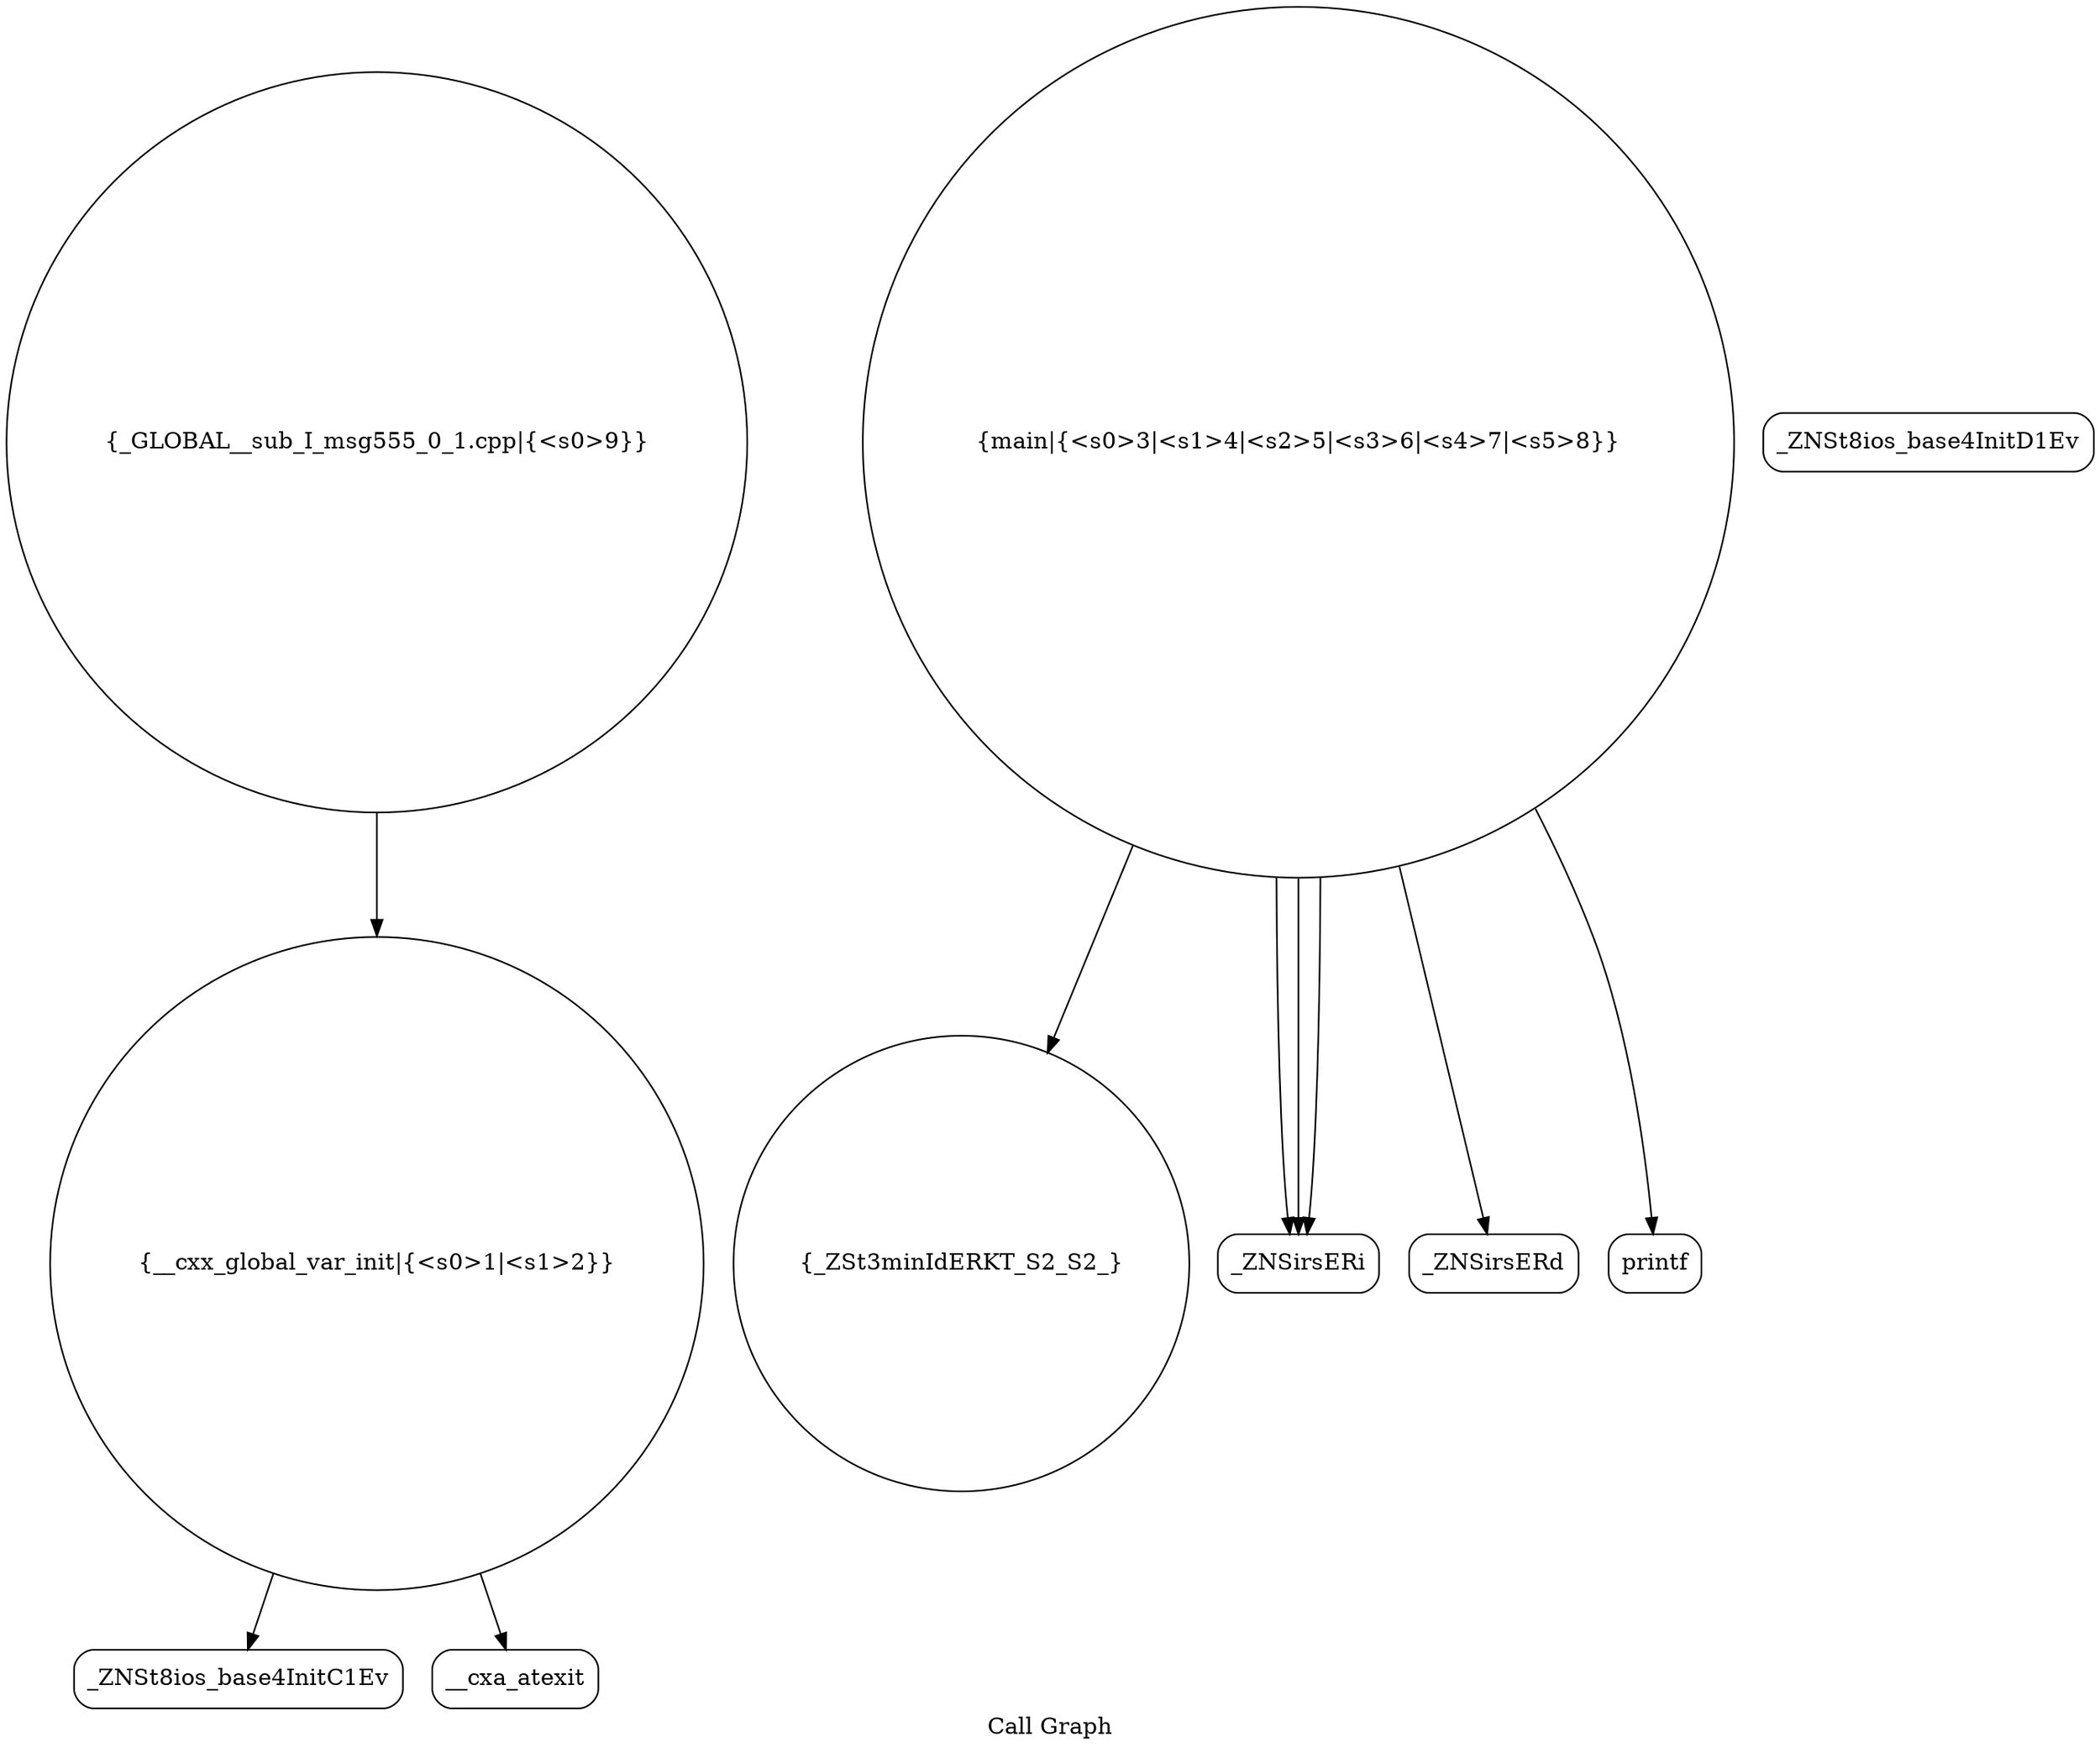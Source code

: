 digraph "Call Graph" {
	label="Call Graph";

	Node0x55e2aa73d960 [shape=record,shape=circle,label="{__cxx_global_var_init|{<s0>1|<s1>2}}"];
	Node0x55e2aa73d960:s0 -> Node0x55e2aa73ddf0[color=black];
	Node0x55e2aa73d960:s1 -> Node0x55e2aa73def0[color=black];
	Node0x55e2aa73e0f0 [shape=record,shape=circle,label="{_ZSt3minIdERKT_S2_S2_}"];
	Node0x55e2aa73de70 [shape=record,shape=Mrecord,label="{_ZNSt8ios_base4InitD1Ev}"];
	Node0x55e2aa73e1f0 [shape=record,shape=circle,label="{_GLOBAL__sub_I_msg555_0_1.cpp|{<s0>9}}"];
	Node0x55e2aa73e1f0:s0 -> Node0x55e2aa73d960[color=black];
	Node0x55e2aa73df70 [shape=record,shape=circle,label="{main|{<s0>3|<s1>4|<s2>5|<s3>6|<s4>7|<s5>8}}"];
	Node0x55e2aa73df70:s0 -> Node0x55e2aa73dff0[color=black];
	Node0x55e2aa73df70:s1 -> Node0x55e2aa73dff0[color=black];
	Node0x55e2aa73df70:s2 -> Node0x55e2aa73dff0[color=black];
	Node0x55e2aa73df70:s3 -> Node0x55e2aa73e070[color=black];
	Node0x55e2aa73df70:s4 -> Node0x55e2aa73e0f0[color=black];
	Node0x55e2aa73df70:s5 -> Node0x55e2aa73e170[color=black];
	Node0x55e2aa73e070 [shape=record,shape=Mrecord,label="{_ZNSirsERd}"];
	Node0x55e2aa73ddf0 [shape=record,shape=Mrecord,label="{_ZNSt8ios_base4InitC1Ev}"];
	Node0x55e2aa73e170 [shape=record,shape=Mrecord,label="{printf}"];
	Node0x55e2aa73def0 [shape=record,shape=Mrecord,label="{__cxa_atexit}"];
	Node0x55e2aa73dff0 [shape=record,shape=Mrecord,label="{_ZNSirsERi}"];
}
